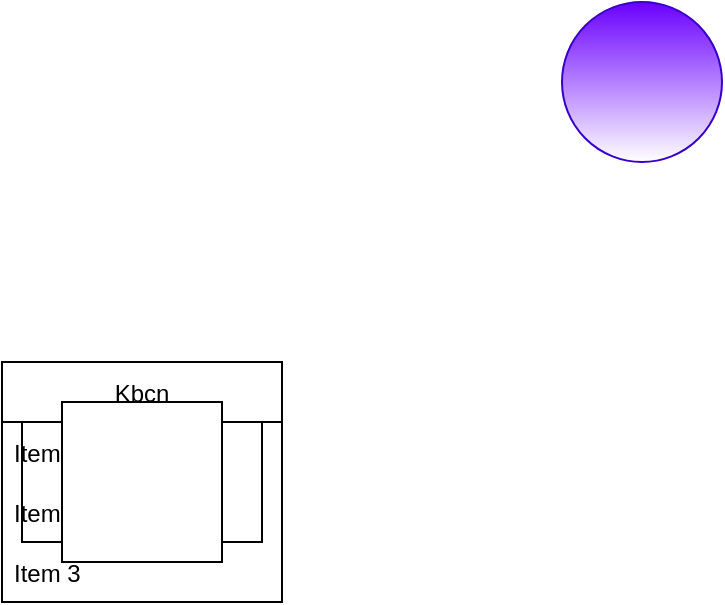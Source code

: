 <mxfile version="17.2.2" type="github">
  <diagram id="7lOD_xs1Gq2K_Y3ow6iH" name="Page-1">
    <mxGraphModel dx="1422" dy="762" grid="1" gridSize="10" guides="1" tooltips="1" connect="1" arrows="1" fold="1" page="1" pageScale="1" pageWidth="1169" pageHeight="1654" math="0" shadow="0">
      <root>
        <mxCell id="0" />
        <mxCell id="1" parent="0" />
        <mxCell id="rQKhPItGb3HtGkm2Xzur-1" value="" style="rounded=0;whiteSpace=wrap;html=1;" parent="1" vertex="1">
          <mxGeometry x="520" y="360" width="120" height="60" as="geometry" />
        </mxCell>
        <mxCell id="qpcmv6l5u8qXthQKi0Lh-2" value="Kbcn" style="swimlane;fontStyle=0;childLayout=stackLayout;horizontal=1;startSize=30;horizontalStack=0;resizeParent=1;resizeParentMax=0;resizeLast=0;collapsible=1;marginBottom=0;" parent="1" vertex="1">
          <mxGeometry x="510" y="330" width="140" height="120" as="geometry" />
        </mxCell>
        <mxCell id="qpcmv6l5u8qXthQKi0Lh-3" value="Item 1" style="text;strokeColor=none;fillColor=none;align=left;verticalAlign=middle;spacingLeft=4;spacingRight=4;overflow=hidden;points=[[0,0.5],[1,0.5]];portConstraint=eastwest;rotatable=0;" parent="qpcmv6l5u8qXthQKi0Lh-2" vertex="1">
          <mxGeometry y="30" width="140" height="30" as="geometry" />
        </mxCell>
        <mxCell id="qpcmv6l5u8qXthQKi0Lh-4" value="Item 2" style="text;strokeColor=none;fillColor=none;align=left;verticalAlign=middle;spacingLeft=4;spacingRight=4;overflow=hidden;points=[[0,0.5],[1,0.5]];portConstraint=eastwest;rotatable=0;" parent="qpcmv6l5u8qXthQKi0Lh-2" vertex="1">
          <mxGeometry y="60" width="140" height="30" as="geometry" />
        </mxCell>
        <mxCell id="qpcmv6l5u8qXthQKi0Lh-5" value="Item 3" style="text;strokeColor=none;fillColor=none;align=left;verticalAlign=middle;spacingLeft=4;spacingRight=4;overflow=hidden;points=[[0,0.5],[1,0.5]];portConstraint=eastwest;rotatable=0;" parent="qpcmv6l5u8qXthQKi0Lh-2" vertex="1">
          <mxGeometry y="90" width="140" height="30" as="geometry" />
        </mxCell>
        <mxCell id="xY1vsPLbC-s_H7am3GzS-22" value="" style="whiteSpace=wrap;html=1;aspect=fixed;" vertex="1" parent="1">
          <mxGeometry x="540" y="350" width="80" height="80" as="geometry" />
        </mxCell>
        <mxCell id="xY1vsPLbC-s_H7am3GzS-23" value="" style="ellipse;whiteSpace=wrap;html=1;aspect=fixed;fillColor=#6a00ff;fontColor=#ffffff;strokeColor=#3700CC;gradientColor=#ffffff;" vertex="1" parent="1">
          <mxGeometry x="790" y="150" width="80" height="80" as="geometry" />
        </mxCell>
      </root>
    </mxGraphModel>
  </diagram>
</mxfile>

